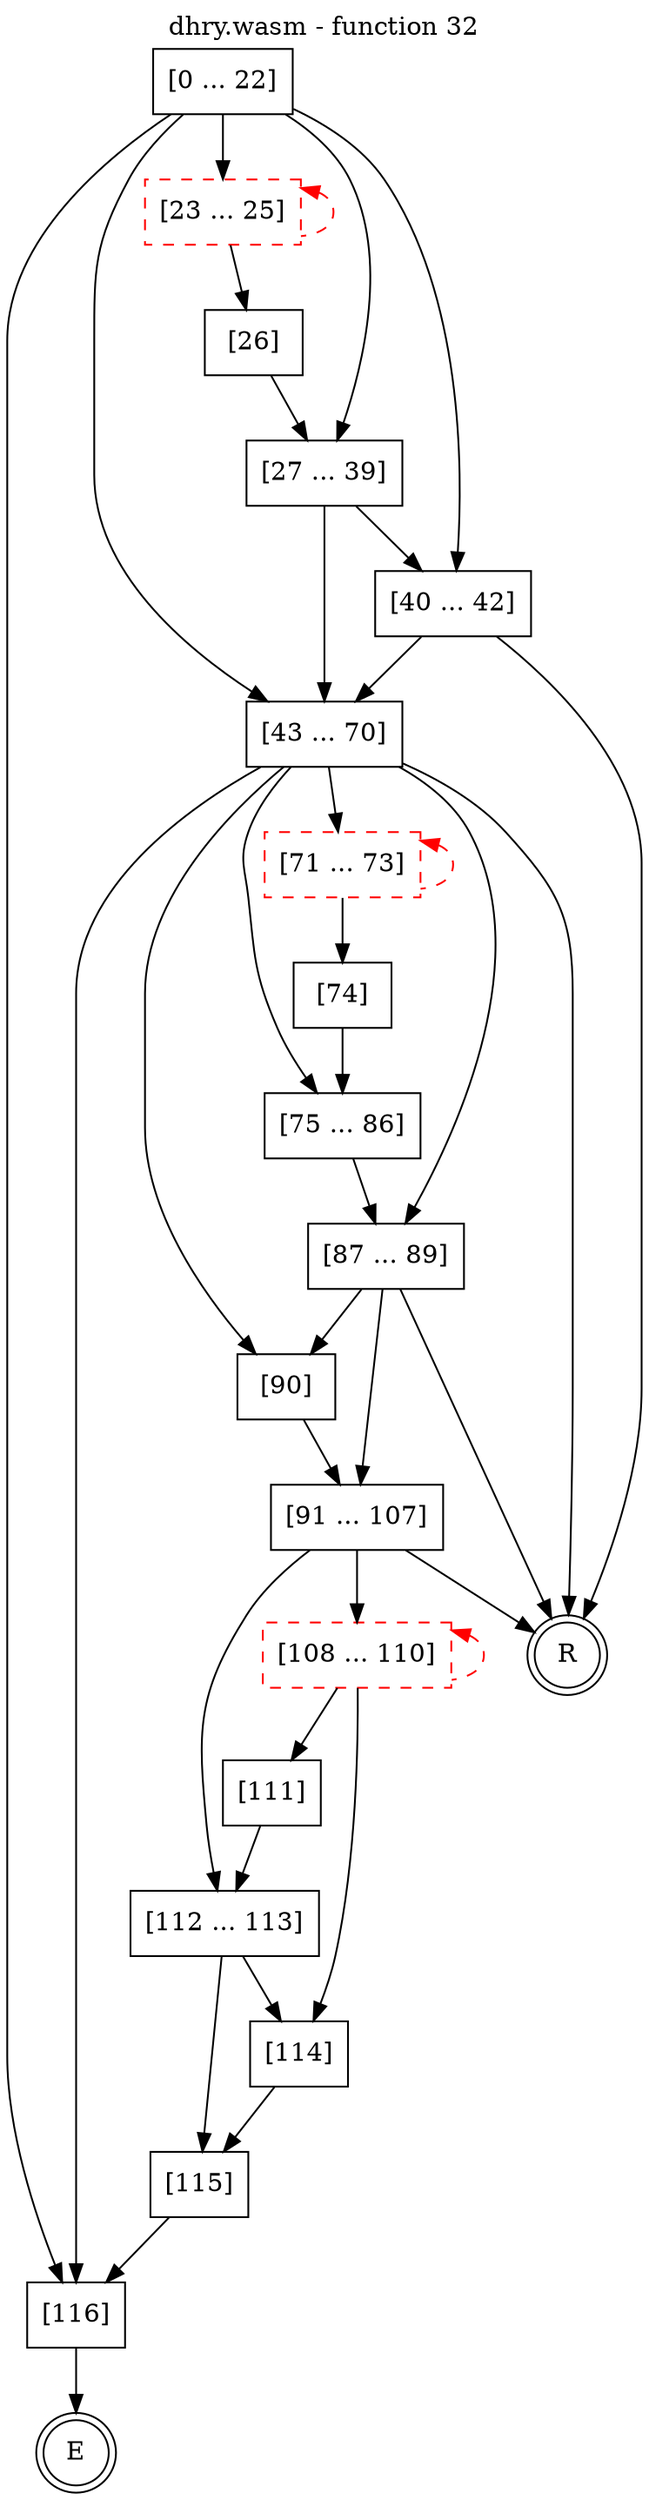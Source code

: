 digraph finite_state_machine {
    label = "dhry.wasm - function 32"
    labelloc =  t
    labelfontsize = 16
    labelfontcolor = black
    labelfontname = "Helvetica"
    node [shape = doublecircle]; E R ;
    node [shape = box];
    node [shape=box, color=black, style=solid] 0[label="[0 ... 22]"]
    node [shape=box, color=red, style=dashed] 23[label="[23 ... 25]"]
    node [shape=box, color=black, style=solid] 26[label="[26]"]
    node [shape=box, color=black, style=solid] 27[label="[27 ... 39]"]
    node [shape=box, color=black, style=solid] 40[label="[40 ... 42]"]
    node [shape=box, color=black, style=solid] 43[label="[43 ... 70]"]
    node [shape=box, color=red, style=dashed] 71[label="[71 ... 73]"]
    node [shape=box, color=black, style=solid] 74[label="[74]"]
    node [shape=box, color=black, style=solid] 75[label="[75 ... 86]"]
    node [shape=box, color=black, style=solid] 87[label="[87 ... 89]"]
    node [shape=box, color=black, style=solid] 90[label="[90]"]
    node [shape=box, color=black, style=solid] 91[label="[91 ... 107]"]
    node [shape=box, color=red, style=dashed] 108[label="[108 ... 110]"]
    node [shape=box, color=black, style=solid] 111[label="[111]"]
    node [shape=box, color=black, style=solid] 112[label="[112 ... 113]"]
    node [shape=box, color=black, style=solid] 114[label="[114]"]
    node [shape=box, color=black, style=solid] 115[label="[115]"]
    node [shape=box, color=black, style=solid] 116[label="[116]"]
    node [shape=box, color=black, style=solid] R[label="R"]
    0 -> 23;
    0 -> 27;
    0 -> 40;
    0 -> 43;
    0 -> 116;
    23 -> 26;
    23 -> 23[style="dashed" color="red" dir=back];
    26 -> 27;
    27 -> 40;
    27 -> 43;
    40 -> 43;
    40 -> R;
    43 -> 71;
    43 -> 75;
    43 -> 87;
    43 -> 90;
    43 -> 116;
    43 -> R;
    71 -> 74;
    71 -> 71[style="dashed" color="red" dir=back];
    74 -> 75;
    75 -> 87;
    87 -> 90;
    87 -> 91;
    87 -> R;
    90 -> 91;
    91 -> 108;
    91 -> 112;
    91 -> R;
    108 -> 111;
    108 -> 114;
    108 -> 108[style="dashed" color="red" dir=back];
    111 -> 112;
    112 -> 114;
    112 -> 115;
    114 -> 115;
    115 -> 116;
    116 -> E;
}
